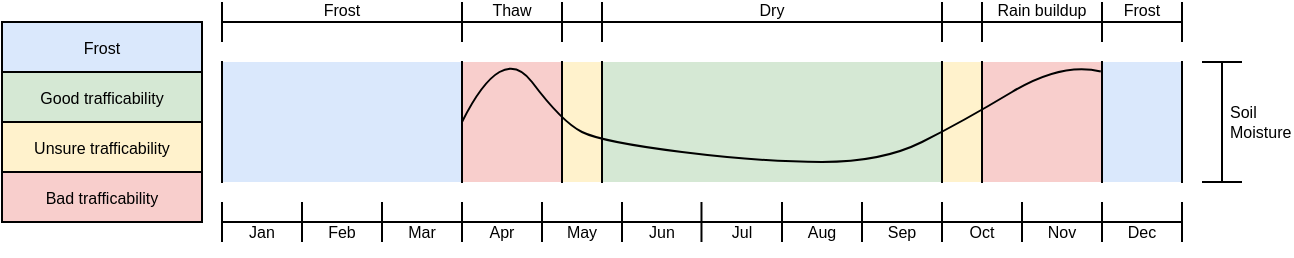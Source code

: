 <mxfile version="26.2.10">
  <diagram name="Page-1" id="9N8eXMv8AcEnYwuItZZL">
    <mxGraphModel dx="716" dy="433" grid="1" gridSize="10" guides="1" tooltips="1" connect="1" arrows="1" fold="1" page="1" pageScale="1" pageWidth="827" pageHeight="1169" math="0" shadow="0">
      <root>
        <mxCell id="0" />
        <mxCell id="1" parent="0" />
        <mxCell id="3gUJAdAVOH0FcPLW6eS--47" value="Soil Moisture" style="shape=crossbar;whiteSpace=wrap;html=1;rounded=1;direction=south;align=left;verticalAlign=middle;labelPosition=right;verticalLabelPosition=middle;fontSize=8;spacing=-6;" vertex="1" parent="1">
          <mxGeometry x="690" y="330" width="20" height="60" as="geometry" />
        </mxCell>
        <mxCell id="3gUJAdAVOH0FcPLW6eS--48" value="Frost" style="shape=crossbar;whiteSpace=wrap;html=1;rounded=1;fontSize=8;verticalAlign=bottom;labelPosition=center;verticalLabelPosition=top;align=center;spacingTop=0;spacing=-10;" vertex="1" parent="1">
          <mxGeometry x="200" y="300" width="120" height="20" as="geometry" />
        </mxCell>
        <mxCell id="3gUJAdAVOH0FcPLW6eS--49" value="Thaw" style="shape=crossbar;whiteSpace=wrap;html=1;rounded=1;fontSize=8;verticalAlign=bottom;labelPosition=center;verticalLabelPosition=top;align=center;spacingTop=0;spacing=-10;" vertex="1" parent="1">
          <mxGeometry x="320" y="300" width="50" height="20" as="geometry" />
        </mxCell>
        <mxCell id="3gUJAdAVOH0FcPLW6eS--50" value="" style="shape=crossbar;whiteSpace=wrap;html=1;rounded=1;fontSize=8;verticalAlign=bottom;labelPosition=center;verticalLabelPosition=top;align=center;spacingTop=0;spacing=-10;" vertex="1" parent="1">
          <mxGeometry x="370" y="300" width="20" height="20" as="geometry" />
        </mxCell>
        <mxCell id="3gUJAdAVOH0FcPLW6eS--53" value="Dry" style="shape=crossbar;whiteSpace=wrap;html=1;rounded=1;fontSize=8;verticalAlign=bottom;labelPosition=center;verticalLabelPosition=top;align=center;spacingTop=0;spacing=-10;" vertex="1" parent="1">
          <mxGeometry x="390" y="300" width="170" height="20" as="geometry" />
        </mxCell>
        <mxCell id="3gUJAdAVOH0FcPLW6eS--54" value="" style="shape=crossbar;whiteSpace=wrap;html=1;rounded=1;fontSize=8;verticalAlign=bottom;labelPosition=center;verticalLabelPosition=top;align=center;spacingTop=0;spacing=-10;" vertex="1" parent="1">
          <mxGeometry x="560" y="300" width="20" height="20" as="geometry" />
        </mxCell>
        <mxCell id="3gUJAdAVOH0FcPLW6eS--55" value="Rain buildup" style="shape=crossbar;whiteSpace=wrap;html=1;rounded=1;fontSize=8;verticalAlign=bottom;labelPosition=center;verticalLabelPosition=top;align=center;spacingTop=0;spacing=-10;" vertex="1" parent="1">
          <mxGeometry x="580" y="300" width="60" height="20" as="geometry" />
        </mxCell>
        <mxCell id="3gUJAdAVOH0FcPLW6eS--56" value="Frost" style="shape=crossbar;whiteSpace=wrap;html=1;rounded=1;fontSize=8;verticalAlign=bottom;labelPosition=center;verticalLabelPosition=top;align=center;spacingTop=0;spacing=-10;" vertex="1" parent="1">
          <mxGeometry x="640" y="300" width="40" height="20" as="geometry" />
        </mxCell>
        <mxCell id="3gUJAdAVOH0FcPLW6eS--5" value="" style="group" vertex="1" connectable="0" parent="1">
          <mxGeometry x="200" y="400" width="480" height="27" as="geometry" />
        </mxCell>
        <mxCell id="3gUJAdAVOH0FcPLW6eS--2" value="" style="shape=crossbar;whiteSpace=wrap;html=1;rounded=1;treeFolding=0;" vertex="1" parent="3gUJAdAVOH0FcPLW6eS--5">
          <mxGeometry width="480.0" height="20" as="geometry" />
        </mxCell>
        <mxCell id="3gUJAdAVOH0FcPLW6eS--4" value="" style="endArrow=none;html=1;rounded=0;" edge="1" parent="3gUJAdAVOH0FcPLW6eS--5">
          <mxGeometry width="50" height="50" relative="1" as="geometry">
            <mxPoint x="40.0" y="20.0" as="sourcePoint" />
            <mxPoint x="40.0" as="targetPoint" />
          </mxGeometry>
        </mxCell>
        <mxCell id="3gUJAdAVOH0FcPLW6eS--7" value="" style="endArrow=none;html=1;rounded=0;" edge="1" parent="3gUJAdAVOH0FcPLW6eS--5">
          <mxGeometry width="50" height="50" relative="1" as="geometry">
            <mxPoint x="80.0" y="20.0" as="sourcePoint" />
            <mxPoint x="80.0" as="targetPoint" />
          </mxGeometry>
        </mxCell>
        <mxCell id="3gUJAdAVOH0FcPLW6eS--8" value="" style="endArrow=none;html=1;rounded=0;" edge="1" parent="3gUJAdAVOH0FcPLW6eS--5">
          <mxGeometry width="50" height="50" relative="1" as="geometry">
            <mxPoint x="120" y="20.0" as="sourcePoint" />
            <mxPoint x="120" as="targetPoint" />
          </mxGeometry>
        </mxCell>
        <mxCell id="3gUJAdAVOH0FcPLW6eS--9" value="" style="endArrow=none;html=1;rounded=0;" edge="1" parent="3gUJAdAVOH0FcPLW6eS--5">
          <mxGeometry width="50" height="50" relative="1" as="geometry">
            <mxPoint x="160.0" y="20.0" as="sourcePoint" />
            <mxPoint x="160.0" as="targetPoint" />
          </mxGeometry>
        </mxCell>
        <mxCell id="3gUJAdAVOH0FcPLW6eS--10" value="" style="endArrow=none;html=1;rounded=0;" edge="1" parent="3gUJAdAVOH0FcPLW6eS--5">
          <mxGeometry width="50" height="50" relative="1" as="geometry">
            <mxPoint x="200.0" y="20.0" as="sourcePoint" />
            <mxPoint x="200.0" as="targetPoint" />
          </mxGeometry>
        </mxCell>
        <mxCell id="3gUJAdAVOH0FcPLW6eS--11" value="" style="endArrow=none;html=1;rounded=0;" edge="1" parent="3gUJAdAVOH0FcPLW6eS--5">
          <mxGeometry width="50" height="50" relative="1" as="geometry">
            <mxPoint x="239.74" y="20.0" as="sourcePoint" />
            <mxPoint x="239.74" as="targetPoint" />
          </mxGeometry>
        </mxCell>
        <mxCell id="3gUJAdAVOH0FcPLW6eS--12" value="" style="endArrow=none;html=1;rounded=0;" edge="1" parent="3gUJAdAVOH0FcPLW6eS--5">
          <mxGeometry width="50" height="50" relative="1" as="geometry">
            <mxPoint x="280.0" y="20.0" as="sourcePoint" />
            <mxPoint x="280.0" as="targetPoint" />
          </mxGeometry>
        </mxCell>
        <mxCell id="3gUJAdAVOH0FcPLW6eS--13" value="" style="endArrow=none;html=1;rounded=0;" edge="1" parent="3gUJAdAVOH0FcPLW6eS--5">
          <mxGeometry width="50" height="50" relative="1" as="geometry">
            <mxPoint x="320.0" y="20.0" as="sourcePoint" />
            <mxPoint x="320.0" as="targetPoint" />
          </mxGeometry>
        </mxCell>
        <mxCell id="3gUJAdAVOH0FcPLW6eS--14" value="" style="endArrow=none;html=1;rounded=0;" edge="1" parent="3gUJAdAVOH0FcPLW6eS--5">
          <mxGeometry width="50" height="50" relative="1" as="geometry">
            <mxPoint x="360.0" y="20.0" as="sourcePoint" />
            <mxPoint x="360.0" as="targetPoint" />
          </mxGeometry>
        </mxCell>
        <mxCell id="3gUJAdAVOH0FcPLW6eS--15" value="" style="endArrow=none;html=1;rounded=0;" edge="1" parent="3gUJAdAVOH0FcPLW6eS--5">
          <mxGeometry width="50" height="50" relative="1" as="geometry">
            <mxPoint x="400.0" y="20.0" as="sourcePoint" />
            <mxPoint x="400.0" as="targetPoint" />
          </mxGeometry>
        </mxCell>
        <mxCell id="3gUJAdAVOH0FcPLW6eS--16" value="" style="endArrow=none;html=1;rounded=0;" edge="1" parent="3gUJAdAVOH0FcPLW6eS--5">
          <mxGeometry width="50" height="50" relative="1" as="geometry">
            <mxPoint x="440.0" y="20.0" as="sourcePoint" />
            <mxPoint x="440.0" as="targetPoint" />
          </mxGeometry>
        </mxCell>
        <mxCell id="3gUJAdAVOH0FcPLW6eS--21" value="Apr" style="text;html=1;align=center;verticalAlign=bottom;whiteSpace=wrap;rounded=0;fontSize=8;spacing=6;" vertex="1" parent="3gUJAdAVOH0FcPLW6eS--5">
          <mxGeometry x="120" y="20" width="40" height="7" as="geometry" />
        </mxCell>
        <mxCell id="3gUJAdAVOH0FcPLW6eS--22" value="May" style="text;html=1;align=center;verticalAlign=bottom;whiteSpace=wrap;rounded=0;fontSize=8;spacing=6;" vertex="1" parent="3gUJAdAVOH0FcPLW6eS--5">
          <mxGeometry x="160" y="20" width="40" height="7" as="geometry" />
        </mxCell>
        <mxCell id="3gUJAdAVOH0FcPLW6eS--23" value="Jun" style="text;html=1;align=center;verticalAlign=bottom;whiteSpace=wrap;rounded=0;fontSize=8;spacing=6;" vertex="1" parent="3gUJAdAVOH0FcPLW6eS--5">
          <mxGeometry x="200" y="20" width="40" height="7" as="geometry" />
        </mxCell>
        <mxCell id="3gUJAdAVOH0FcPLW6eS--24" value="Jul" style="text;html=1;align=center;verticalAlign=bottom;whiteSpace=wrap;rounded=0;fontSize=8;spacing=6;" vertex="1" parent="3gUJAdAVOH0FcPLW6eS--5">
          <mxGeometry x="240" y="20" width="40" height="7" as="geometry" />
        </mxCell>
        <mxCell id="3gUJAdAVOH0FcPLW6eS--25" value="Aug" style="text;html=1;align=center;verticalAlign=bottom;whiteSpace=wrap;rounded=0;fontSize=8;spacing=6;" vertex="1" parent="3gUJAdAVOH0FcPLW6eS--5">
          <mxGeometry x="280" y="20" width="40" height="7" as="geometry" />
        </mxCell>
        <mxCell id="3gUJAdAVOH0FcPLW6eS--26" value="Sep" style="text;html=1;align=center;verticalAlign=bottom;whiteSpace=wrap;rounded=0;fontSize=8;spacing=6;" vertex="1" parent="3gUJAdAVOH0FcPLW6eS--5">
          <mxGeometry x="320" y="20" width="40" height="7" as="geometry" />
        </mxCell>
        <mxCell id="3gUJAdAVOH0FcPLW6eS--27" value="Oct" style="text;html=1;align=center;verticalAlign=bottom;whiteSpace=wrap;rounded=0;fontSize=8;spacing=6;" vertex="1" parent="3gUJAdAVOH0FcPLW6eS--5">
          <mxGeometry x="360" y="20" width="40" height="7" as="geometry" />
        </mxCell>
        <mxCell id="3gUJAdAVOH0FcPLW6eS--28" value="Nov" style="text;html=1;align=center;verticalAlign=bottom;whiteSpace=wrap;rounded=0;fontSize=8;spacing=6;" vertex="1" parent="3gUJAdAVOH0FcPLW6eS--5">
          <mxGeometry x="400" y="20" width="40" height="7" as="geometry" />
        </mxCell>
        <mxCell id="3gUJAdAVOH0FcPLW6eS--29" value="Dec" style="text;html=1;align=center;verticalAlign=bottom;whiteSpace=wrap;rounded=0;fontSize=8;spacing=6;" vertex="1" parent="3gUJAdAVOH0FcPLW6eS--5">
          <mxGeometry x="440" y="20" width="40" height="7" as="geometry" />
        </mxCell>
        <mxCell id="3gUJAdAVOH0FcPLW6eS--20" value="Mar" style="text;html=1;align=center;verticalAlign=bottom;whiteSpace=wrap;rounded=0;fontSize=8;spacing=6;" vertex="1" parent="3gUJAdAVOH0FcPLW6eS--5">
          <mxGeometry x="80" y="20" width="40" height="7" as="geometry" />
        </mxCell>
        <mxCell id="3gUJAdAVOH0FcPLW6eS--19" value="Feb" style="text;html=1;align=center;verticalAlign=bottom;whiteSpace=wrap;rounded=0;fontSize=8;spacing=6;" vertex="1" parent="3gUJAdAVOH0FcPLW6eS--5">
          <mxGeometry x="40" y="20" width="40" height="7" as="geometry" />
        </mxCell>
        <mxCell id="3gUJAdAVOH0FcPLW6eS--17" value="Jan" style="text;html=1;align=center;verticalAlign=bottom;whiteSpace=wrap;rounded=0;fontSize=8;spacing=6;" vertex="1" parent="3gUJAdAVOH0FcPLW6eS--5">
          <mxGeometry y="20" width="40" height="7" as="geometry" />
        </mxCell>
        <mxCell id="3gUJAdAVOH0FcPLW6eS--30" value="" style="shape=partialRectangle;whiteSpace=wrap;html=1;top=0;bottom=0;fillColor=#dae8fc;strokeColor=default;" vertex="1" parent="1">
          <mxGeometry x="200" y="330" width="480" height="60" as="geometry" />
        </mxCell>
        <mxCell id="3gUJAdAVOH0FcPLW6eS--40" value="" style="shape=partialRectangle;whiteSpace=wrap;html=1;top=0;bottom=0;fillColor=#d5e8d4;strokeColor=light-dark(#000000, #446e2c);" vertex="1" parent="1">
          <mxGeometry x="320" y="330" width="320" height="60" as="geometry" />
        </mxCell>
        <mxCell id="3gUJAdAVOH0FcPLW6eS--41" value="" style="shape=partialRectangle;whiteSpace=wrap;html=1;top=0;bottom=0;fillColor=#f8cecc;strokeColor=light-dark(#000000, #d7817e);" vertex="1" parent="1">
          <mxGeometry x="320" y="330" width="50" height="60" as="geometry" />
        </mxCell>
        <mxCell id="3gUJAdAVOH0FcPLW6eS--42" value="" style="shape=partialRectangle;whiteSpace=wrap;html=1;top=0;bottom=0;fillColor=#fff2cc;strokeColor=light-dark(#000000, #6d5100);" vertex="1" parent="1">
          <mxGeometry x="370" y="330" width="20" height="60" as="geometry" />
        </mxCell>
        <mxCell id="3gUJAdAVOH0FcPLW6eS--43" value="" style="shape=partialRectangle;whiteSpace=wrap;html=1;top=0;bottom=0;fillColor=#f8cecc;strokeColor=light-dark(#000000, #d7817e);" vertex="1" parent="1">
          <mxGeometry x="580" y="330" width="60" height="60" as="geometry" />
        </mxCell>
        <mxCell id="3gUJAdAVOH0FcPLW6eS--44" value="" style="shape=partialRectangle;whiteSpace=wrap;html=1;top=0;bottom=0;fillColor=#fff2cc;strokeColor=#000000;" vertex="1" parent="1">
          <mxGeometry x="560" y="330" width="20" height="60" as="geometry" />
        </mxCell>
        <mxCell id="3gUJAdAVOH0FcPLW6eS--46" value="" style="curved=1;endArrow=none;html=1;rounded=0;exitX=0;exitY=0.5;exitDx=0;exitDy=0;startFill=0;entryX=0.99;entryY=0.079;entryDx=0;entryDy=0;entryPerimeter=0;" edge="1" parent="1" source="3gUJAdAVOH0FcPLW6eS--41" target="3gUJAdAVOH0FcPLW6eS--43">
          <mxGeometry width="50" height="50" relative="1" as="geometry">
            <mxPoint x="380" y="400" as="sourcePoint" />
            <mxPoint x="430" y="350" as="targetPoint" />
            <Array as="points">
              <mxPoint x="340" y="320" />
              <mxPoint x="370" y="360" />
              <mxPoint x="390" y="370" />
              <mxPoint x="470" y="380" />
              <mxPoint x="530" y="380" />
              <mxPoint x="570" y="360" />
              <mxPoint x="620" y="330" />
            </Array>
          </mxGeometry>
        </mxCell>
        <mxCell id="3gUJAdAVOH0FcPLW6eS--84" value="" style="group" vertex="1" connectable="0" parent="1">
          <mxGeometry x="90" y="310" width="100" height="100" as="geometry" />
        </mxCell>
        <mxCell id="3gUJAdAVOH0FcPLW6eS--80" value="&lt;font&gt;Frost&lt;/font&gt;" style="rounded=0;whiteSpace=wrap;html=1;fillColor=#dae8fc;strokeColor=default;fontSize=8;" vertex="1" parent="3gUJAdAVOH0FcPLW6eS--84">
          <mxGeometry width="100" height="25" as="geometry" />
        </mxCell>
        <mxCell id="3gUJAdAVOH0FcPLW6eS--81" value="&lt;font&gt;Good trafficability&lt;/font&gt;" style="rounded=0;whiteSpace=wrap;html=1;fillColor=#d5e8d4;strokeColor=default;fontSize=8;" vertex="1" parent="3gUJAdAVOH0FcPLW6eS--84">
          <mxGeometry y="25" width="100" height="25" as="geometry" />
        </mxCell>
        <mxCell id="3gUJAdAVOH0FcPLW6eS--82" value="&lt;font&gt;Unsure trafficability&lt;/font&gt;" style="rounded=0;whiteSpace=wrap;html=1;fillColor=#fff2cc;strokeColor=default;fontSize=8;" vertex="1" parent="3gUJAdAVOH0FcPLW6eS--84">
          <mxGeometry y="50" width="100" height="25" as="geometry" />
        </mxCell>
        <mxCell id="3gUJAdAVOH0FcPLW6eS--83" value="&lt;font&gt;Bad trafficability&lt;/font&gt;" style="rounded=0;whiteSpace=wrap;html=1;fillColor=#f8cecc;strokeColor=default;fontSize=8;" vertex="1" parent="3gUJAdAVOH0FcPLW6eS--84">
          <mxGeometry y="75" width="100" height="25" as="geometry" />
        </mxCell>
      </root>
    </mxGraphModel>
  </diagram>
</mxfile>
